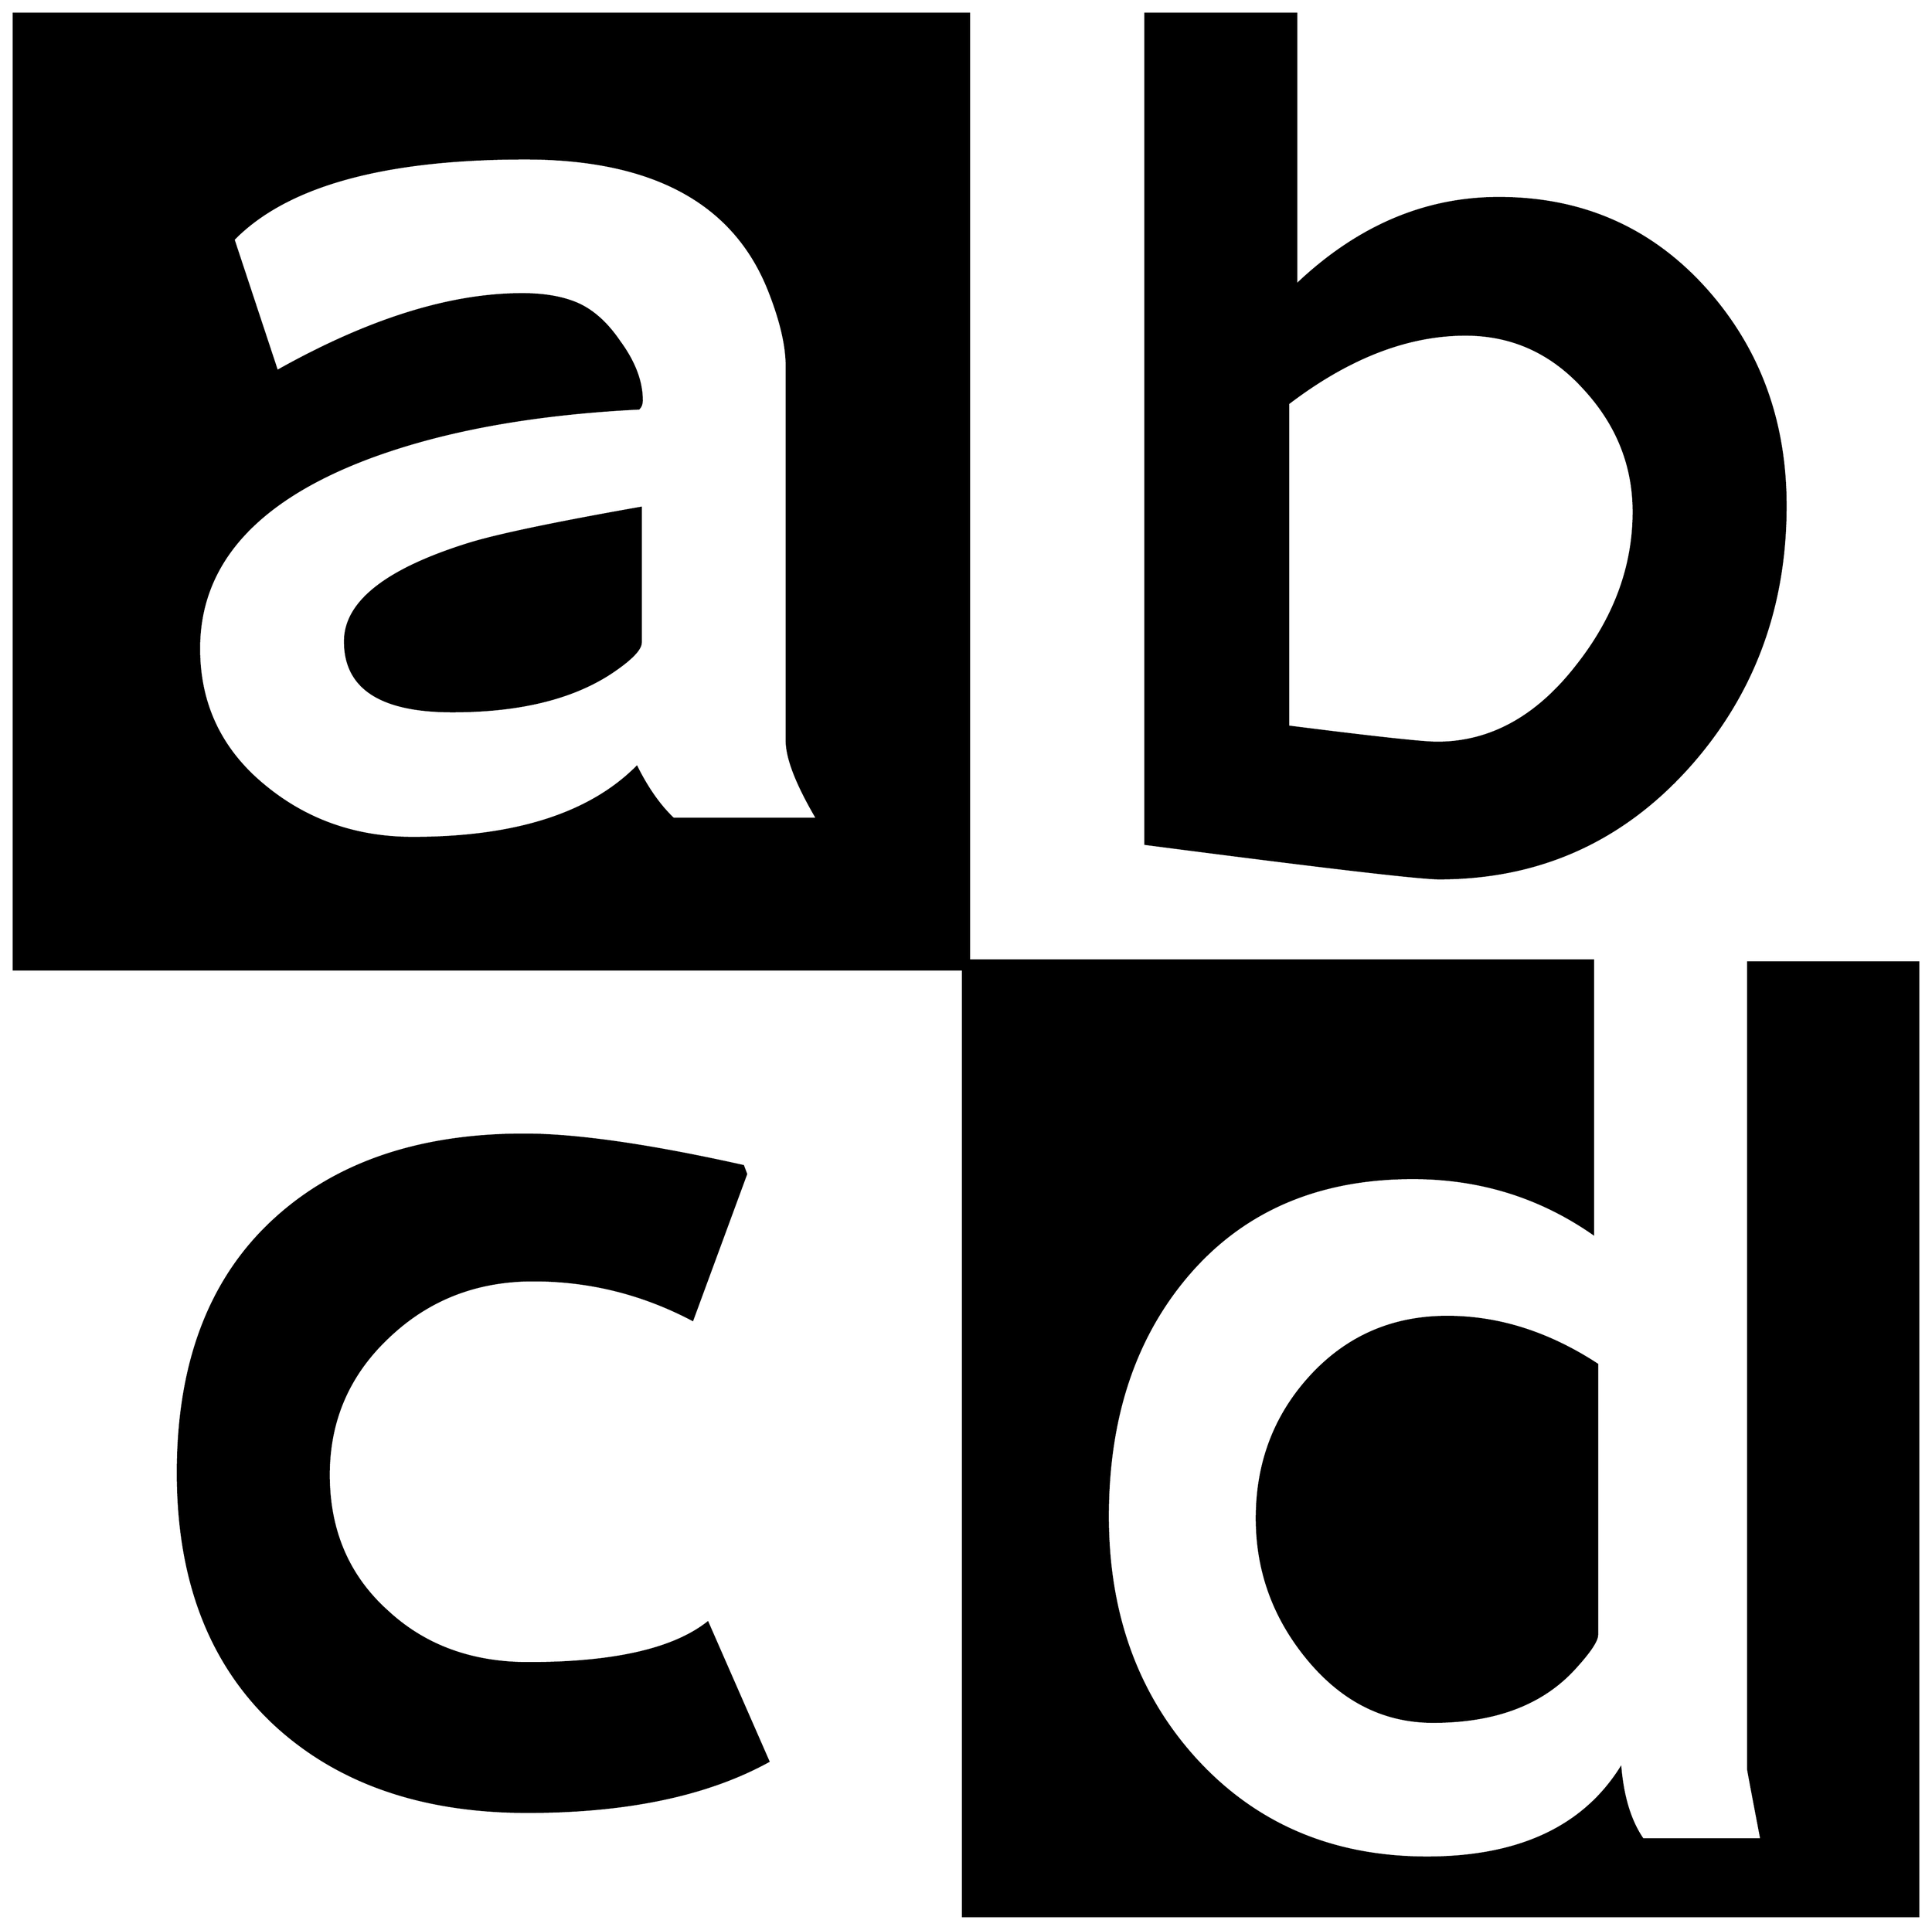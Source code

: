 


\begin{tikzpicture}[y=0.80pt, x=0.80pt, yscale=-1.0, xscale=1.0, inner sep=0pt, outer sep=0pt]
\begin{scope}[shift={(100.0,1716.0)},nonzero rule]
  \path[draw=.,fill=.,line width=1.600pt] (1831.0,-1046.0) ..
    controls (1831.0,-946.0) and (1799.333,-860.333) ..
    (1736.0,-789.0) .. controls (1670.0,-715.0) and
    (1587.667,-678.0) .. (1489.0,-678.0) .. controls
    (1469.667,-678.0) and (1373.0,-689.333) .. (1199.0,-712.0) --
    (1199.0,-1532.0) -- (1348.0,-1532.0) -- (1348.0,-1264.0) ..
    controls (1408.0,-1321.333) and (1474.667,-1350.0) ..
    (1548.0,-1350.0) .. controls (1630.667,-1350.0) and
    (1699.0,-1319.667) .. (1753.0,-1259.0) .. controls
    (1805.0,-1200.333) and (1831.0,-1129.333) .. (1831.0,-1046.0) --
    cycle(1962.0,347.0) -- (1019.0,347.0) -- (1019.0,-588.0) --
    (82.0,-588.0) -- (82.0,-1532.0) -- (1025.0,-1532.0) --
    (1025.0,-597.0) -- (1641.0,-597.0) -- (1641.0,-327.0) ..
    controls (1588.333,-363.667) and (1529.0,-382.0) ..
    (1463.0,-382.0) .. controls (1368.333,-382.0) and
    (1293.667,-349.333) .. (1239.0,-284.0) .. controls
    (1187.667,-222.667) and (1162.0,-144.0) .. (1162.0,-48.0) ..
    controls (1162.0,47.333) and (1190.333,126.667) .. (1247.0,190.0)
    .. controls (1306.333,256.0) and (1383.0,289.0) ..
    (1477.0,289.0) .. controls (1567.0,289.0) and (1630.667,259.667)
    .. (1668.0,201.0) .. controls (1670.667,230.333) and
    (1678.0,253.667) .. (1690.0,271.0) -- (1807.0,271.0) ..
    controls (1798.333,225.667) and (1794.0,202.667) .. (1794.0,202.0)
    -- (1794.0,-595.0) -- (1962.0,-595.0) -- (1962.0,347.0) --
    cycle(1645.0,69.0) .. controls (1645.0,75.0) and
    (1637.333,86.333) .. (1622.0,103.0) .. controls (1590.0,137.667)
    and (1543.667,155.0) .. (1483.0,155.0) .. controls
    (1433.667,155.0) and (1391.667,133.333) .. (1357.0,90.0) ..
    controls (1325.0,50.0) and (1309.0,4.667) .. (1309.0,-46.0) ..
    controls (1309.0,-100.667) and (1326.667,-147.333) ..
    (1362.0,-186.0) .. controls (1398.0,-225.333) and
    (1443.0,-245.0) .. (1497.0,-245.0) .. controls
    (1547.667,-245.0) and (1597.0,-229.333) .. (1645.0,-198.0) --
    (1645.0,69.0) -- cycle(827.0,194.0) .. controls
    (766.333,227.333) and (687.0,244.0) .. (589.0,244.0) .. controls
    (483.667,244.0) and (399.667,214.333) .. (337.0,155.0) .. controls
    (275.0,95.667) and (244.0,13.667) .. (244.0,-91.0) .. controls
    (244.0,-197.0) and (274.333,-279.0) .. (335.0,-337.0) ..
    controls (396.333,-395.667) and (480.0,-425.0) .. (586.0,-425.0)
    .. controls (637.333,-425.0) and (709.333,-414.667) ..
    (802.0,-394.0) -- (805.0,-386.0) -- (752.0,-242.0) ..
    controls (702.667,-268.0) and (650.333,-281.0) .. (595.0,-281.0)
    .. controls (539.667,-281.0) and (492.667,-263.0) ..
    (454.0,-227.0) .. controls (413.333,-189.667) and (393.0,-143.667)
    .. (393.0,-89.0) .. controls (393.0,-33.667) and (412.333,11.333)
    .. (451.0,46.0) .. controls (487.667,80.0) and (534.0,97.0) ..
    (590.0,97.0) .. controls (674.0,97.0) and (733.0,83.667) ..
    (767.0,57.0) -- (827.0,194.0) -- cycle(1681.0,-1040.0) ..
    controls (1681.0,-1086.0) and (1664.667,-1126.667) ..
    (1632.0,-1162.0) .. controls (1600.0,-1197.333) and
    (1561.0,-1215.0) .. (1515.0,-1215.0) .. controls
    (1457.667,-1215.0) and (1399.333,-1192.333) .. (1340.0,-1147.0) --
    (1340.0,-828.0) .. controls (1424.0,-817.333) and
    (1473.0,-812.0) .. (1487.0,-812.0) .. controls
    (1539.667,-812.0) and (1585.667,-837.333) .. (1625.0,-888.0) ..
    controls (1662.333,-935.333) and (1681.0,-986.0) ..
    (1681.0,-1040.0) -- cycle(875.0,-737.0) .. controls
    (855.0,-771.0) and (845.0,-796.667) .. (845.0,-814.0) --
    (845.0,-1184.0) .. controls (845.0,-1204.667) and
    (839.0,-1230.0) .. (827.0,-1260.0) .. controls
    (792.333,-1346.0) and (712.333,-1389.0) .. (587.0,-1389.0) ..
    controls (447.0,-1389.0) and (351.0,-1362.333) ..
    (299.0,-1309.0) -- (342.0,-1179.0) .. controls
    (432.0,-1229.667) and (512.667,-1255.0) .. (584.0,-1255.0) ..
    controls (602.667,-1255.0) and (618.667,-1252.667) ..
    (632.0,-1248.0) .. controls (650.0,-1242.0) and
    (666.0,-1228.667) .. (680.0,-1208.0) .. controls
    (694.667,-1188.0) and (702.0,-1168.667) .. (702.0,-1150.0) ..
    controls (702.0,-1146.667) and (701.0,-1144.0) ..
    (699.0,-1142.0) .. controls (592.333,-1136.667) and
    (502.333,-1120.0) .. (429.0,-1092.0) .. controls
    (319.667,-1050.0) and (265.0,-987.667) .. (265.0,-905.0) ..
    controls (265.0,-849.667) and (286.667,-804.333) .. (330.0,-769.0)
    .. controls (371.333,-735.0) and (420.0,-718.0) ..
    (476.0,-718.0) .. controls (576.667,-718.0) and (650.333,-741.333)
    .. (697.0,-788.0) .. controls (707.667,-766.667) and
    (719.667,-749.667) .. (733.0,-737.0) -- (875.0,-737.0) --
    cycle(701.0,-911.0) .. controls (701.0,-904.333) and
    (691.667,-894.667) .. (673.0,-882.0) .. controls (634.333,-856.0)
    and (581.667,-843.0) .. (515.0,-843.0) .. controls
    (444.333,-843.0) and (409.0,-866.0) .. (409.0,-912.0) ..
    controls (409.0,-950.667) and (449.333,-982.667) ..
    (530.0,-1008.0) .. controls (557.333,-1016.667) and
    (614.333,-1028.667) .. (701.0,-1044.0) -- (701.0,-911.0) --
    cycle;
\end{scope}

\end{tikzpicture}

